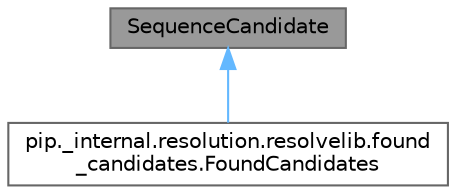 digraph "SequenceCandidate"
{
 // LATEX_PDF_SIZE
  bgcolor="transparent";
  edge [fontname=Helvetica,fontsize=10,labelfontname=Helvetica,labelfontsize=10];
  node [fontname=Helvetica,fontsize=10,shape=box,height=0.2,width=0.4];
  Node1 [id="Node000001",label="SequenceCandidate",height=0.2,width=0.4,color="gray40", fillcolor="grey60", style="filled", fontcolor="black",tooltip=" "];
  Node1 -> Node2 [id="edge1_Node000001_Node000002",dir="back",color="steelblue1",style="solid",tooltip=" "];
  Node2 [id="Node000002",label="pip._internal.resolution.resolvelib.found\l_candidates.FoundCandidates",height=0.2,width=0.4,color="gray40", fillcolor="white", style="filled",URL="$da/daf/classpip_1_1__internal_1_1resolution_1_1resolvelib_1_1found__candidates_1_1FoundCandidates.html",tooltip=" "];
}
